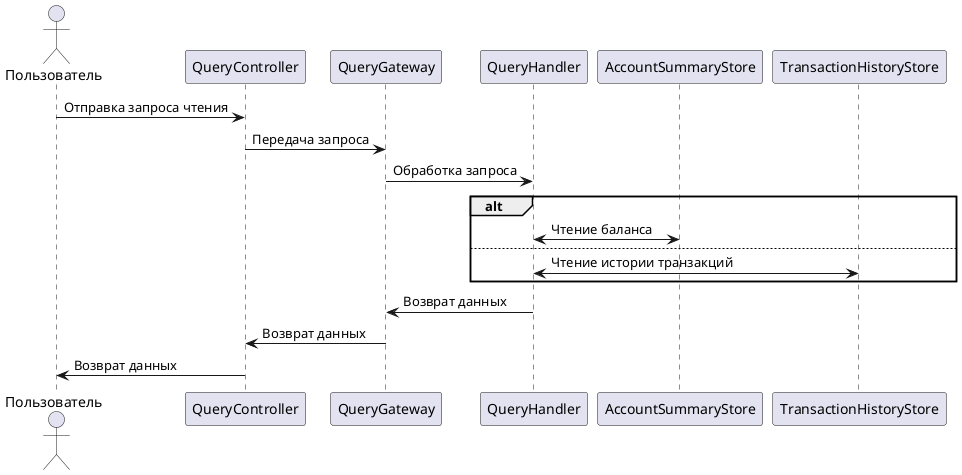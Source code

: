 @startuml
actor User as "Пользователь"
participant QueryController as "QueryController"
participant QueryGateway as "QueryGateway"
participant QueryHandler as "QueryHandler"
participant AccountSummaryStore as "AccountSummaryStore"
participant TransactionHistoryStore as "TransactionHistoryStore"

User -> QueryController: Отправка запроса чтения
QueryController -> QueryGateway: Передача запроса
QueryGateway -> QueryHandler: Обработка запроса

alt
    QueryHandler <-> AccountSummaryStore: Чтение баланса
else
    QueryHandler <-> TransactionHistoryStore: Чтение истории транзакций
end

QueryGateway <- QueryHandler: Возврат данных
QueryController <- QueryGateway: Возврат данных
User <- QueryController: Возврат данных
@enduml
